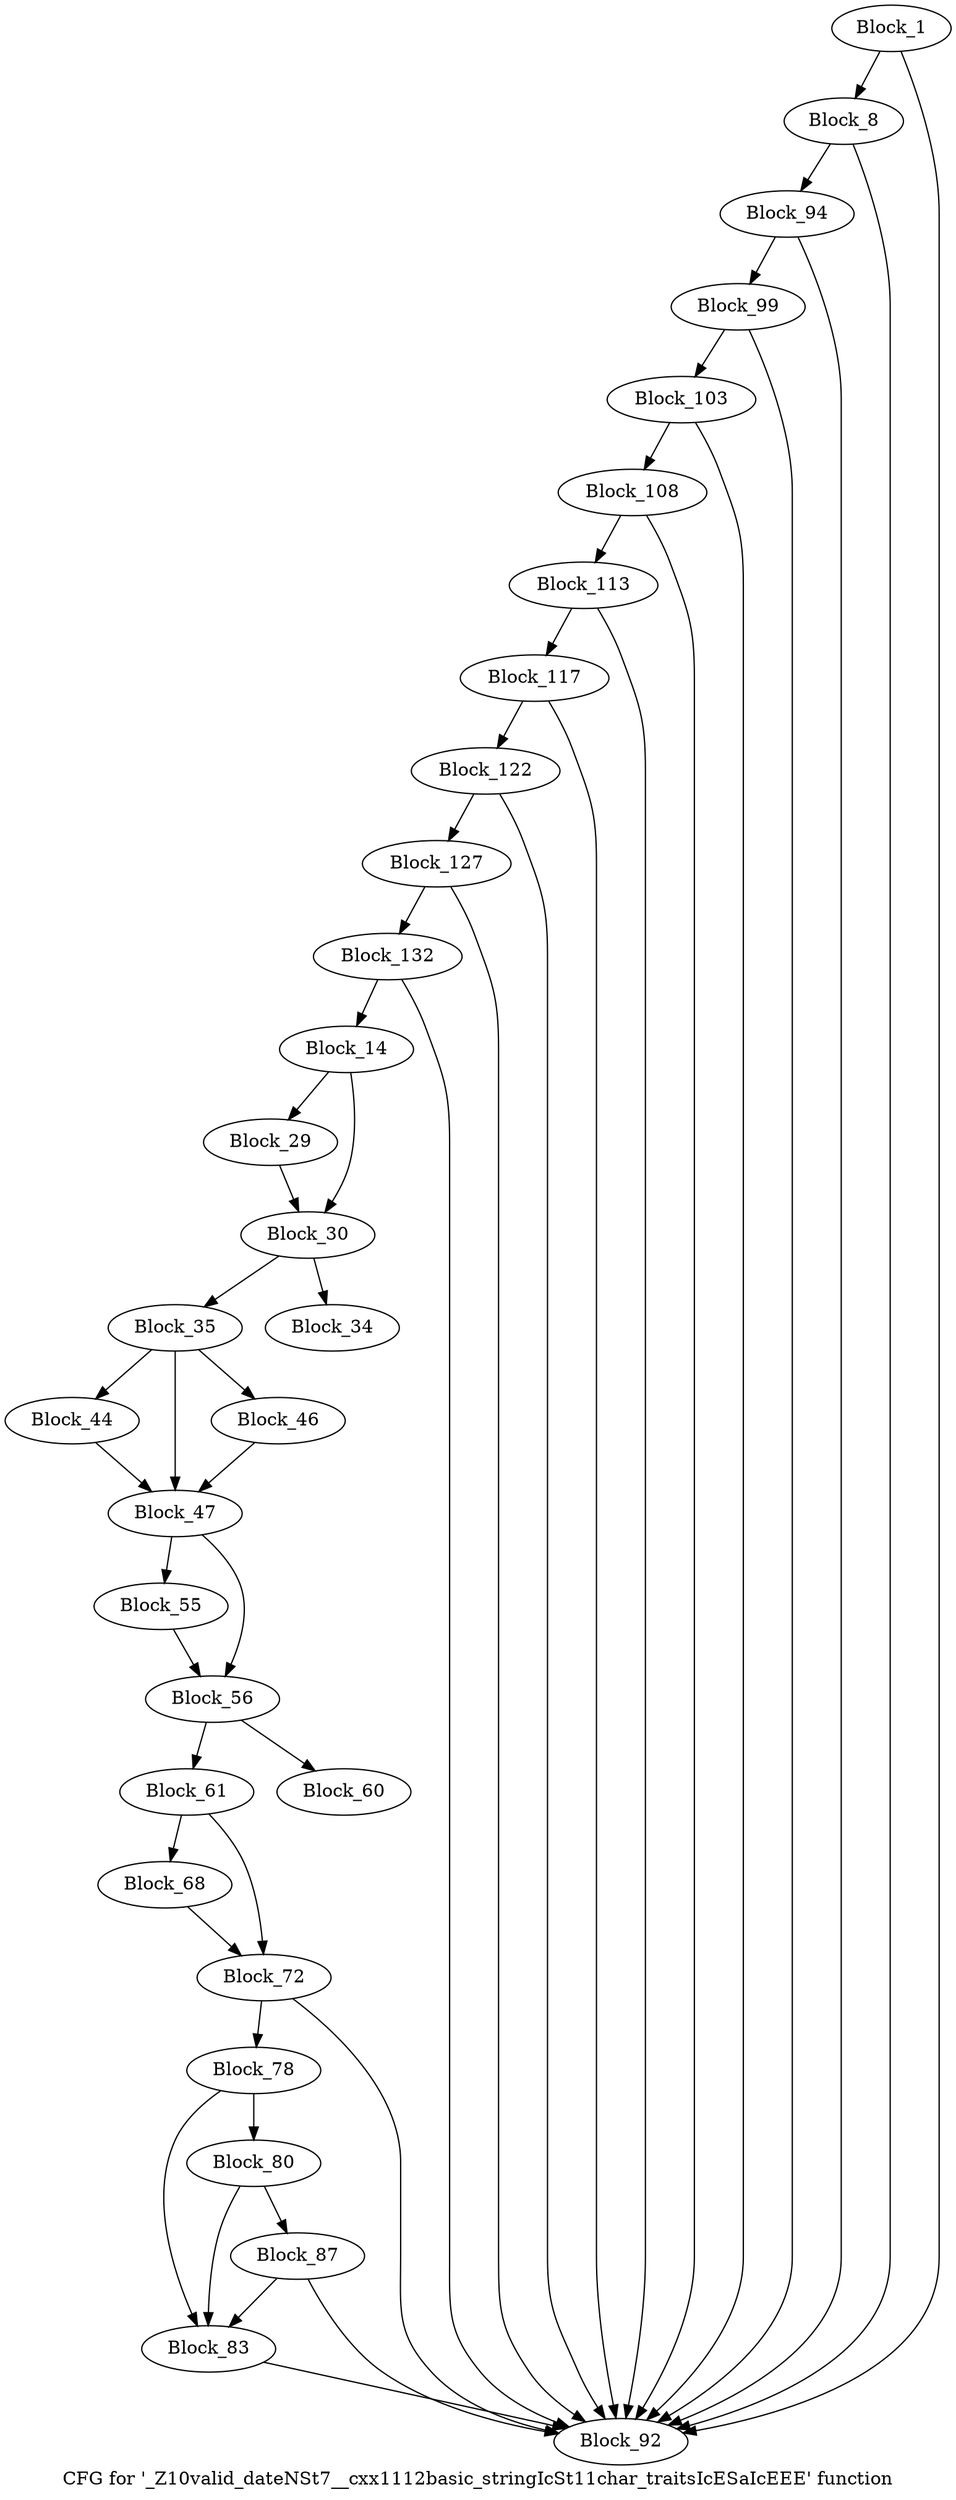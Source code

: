 digraph "CFG for '_Z10valid_dateNSt7__cxx1112basic_stringIcSt11char_traitsIcESaIcEEE' function" {
	label="CFG for '_Z10valid_dateNSt7__cxx1112basic_stringIcSt11char_traitsIcESaIcEEE' function";

	block_1 [label="Block_1"];
	block_1:s0 -> block_8;
	block_1:s1 -> block_92;
	block_8 [label="Block_8"];
	block_8:s0 -> block_92;
	block_8:s1 -> block_94;
	block_14 [label="Block_14"];
	block_14:s0 -> block_30;
	block_14:s1 -> block_29;
	block_29 [label="Block_29"];
	block_29 -> block_30;
	block_30 [label="Block_30"];
	block_30:s0 -> block_34;
	block_30:s1 -> block_35;
	block_34 [label="Block_34"];
	block_35 [label="Block_35"];
	block_35:s0 -> block_46;
	block_35:s1 -> block_44;
	block_35:s2 -> block_47;
	block_44 [label="Block_44"];
	block_44 -> block_47;
	block_46 [label="Block_46"];
	block_46 -> block_47;
	block_47 [label="Block_47"];
	block_47:s0 -> block_56;
	block_47:s1 -> block_55;
	block_55 [label="Block_55"];
	block_55 -> block_56;
	block_56 [label="Block_56"];
	block_56:s0 -> block_60;
	block_56:s1 -> block_61;
	block_60 [label="Block_60"];
	block_61 [label="Block_61"];
	block_61:s0 -> block_72;
	block_61:s1 -> block_68;
	block_68 [label="Block_68"];
	block_68 -> block_72;
	block_72 [label="Block_72"];
	block_72:s0 -> block_92;
	block_72:s1 -> block_78;
	block_78 [label="Block_78"];
	block_78:s0 -> block_80;
	block_78:s1 -> block_83;
	block_80 [label="Block_80"];
	block_80:s0 -> block_87;
	block_80:s1 -> block_83;
	block_83 [label="Block_83"];
	block_83 -> block_92;
	block_87 [label="Block_87"];
	block_87:s0 -> block_83;
	block_87:s1 -> block_92;
	block_92 [label="Block_92"];
	block_94 [label="Block_94"];
	block_94:s0 -> block_92;
	block_94:s1 -> block_99;
	block_99 [label="Block_99"];
	block_99:s0 -> block_103;
	block_99:s1 -> block_92;
	block_103 [label="Block_103"];
	block_103:s0 -> block_92;
	block_103:s1 -> block_108;
	block_108 [label="Block_108"];
	block_108:s0 -> block_92;
	block_108:s1 -> block_113;
	block_113 [label="Block_113"];
	block_113:s0 -> block_117;
	block_113:s1 -> block_92;
	block_117 [label="Block_117"];
	block_117:s0 -> block_92;
	block_117:s1 -> block_122;
	block_122 [label="Block_122"];
	block_122:s0 -> block_92;
	block_122:s1 -> block_127;
	block_127 [label="Block_127"];
	block_127:s0 -> block_92;
	block_127:s1 -> block_132;
	block_132 [label="Block_132"];
	block_132:s0 -> block_92;
	block_132:s1 -> block_14;
}
